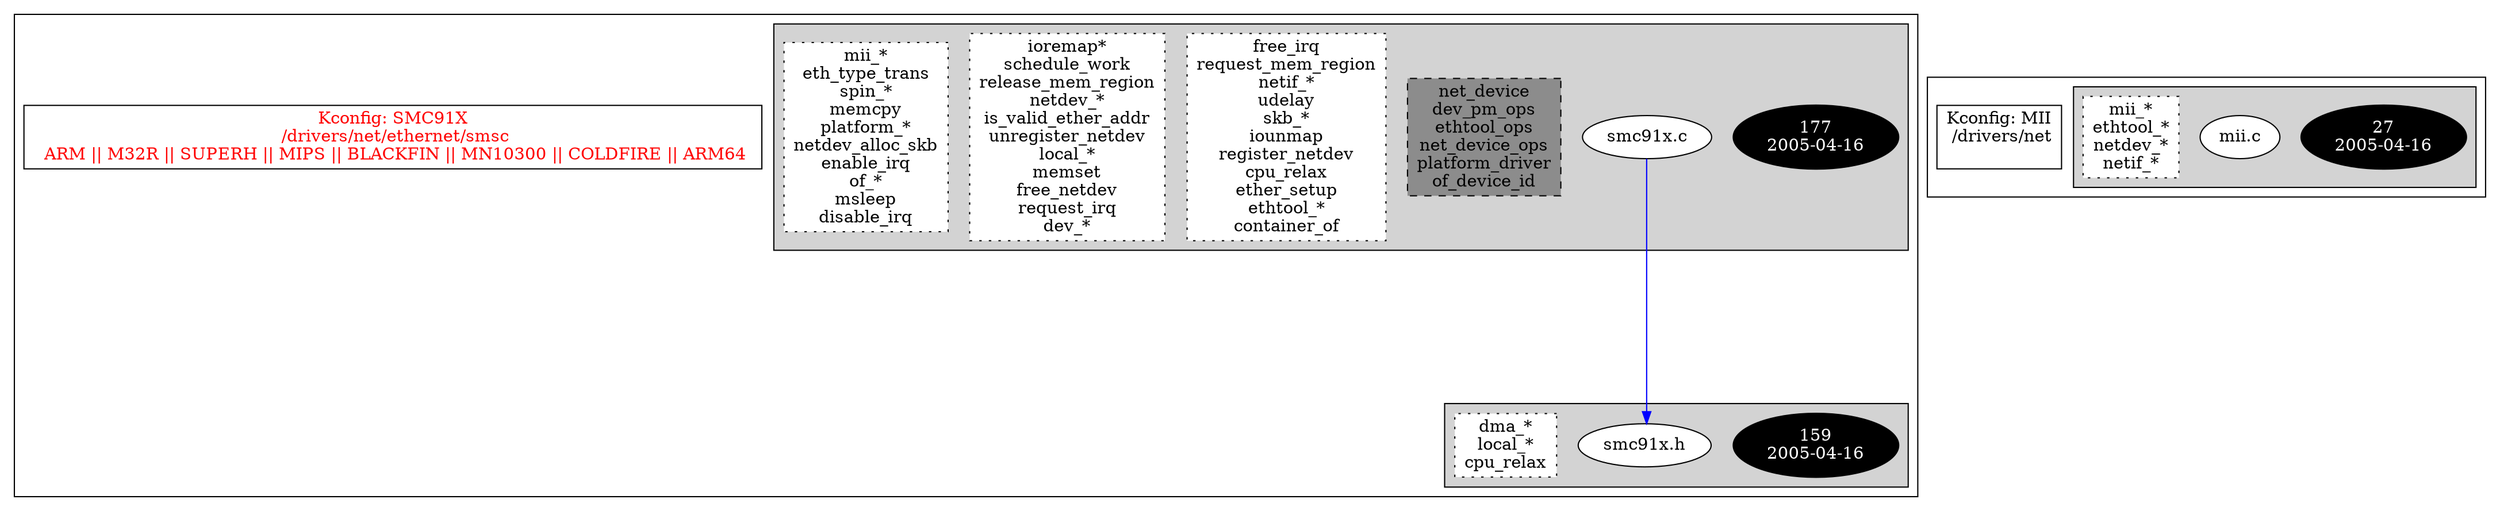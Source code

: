 digraph Driver {
	ranksep=2;
	splines=ortho;
	//Symbol: SMC91X
	subgraph "cluster_SMC91X"{
		subgraph "cluster_smc91x.h" {
			style=filled
			"commit_smc91x.h" [style=filled, fillcolor=black, fontcolor=white, label="159\n2005-04-16"];
			"smc91x.h" [style=filled, fillcolor=white, fontcolor=black, label="smc91x.h\n"];
			"funccall0-smc91x.h" [style="filled,dotted" shape=box, fillcolor=white, fontcolor=black, label="dma_*\nlocal_*\ncpu_relax\n"];
		}
		subgraph "cluster_smc91x.c" {
			style=filled
			"commit_smc91x.c" [style=filled, fillcolor=black, fontcolor=white, label="177\n2005-04-16"];
			"smc91x.c" [style=filled, fillcolor=white, fontcolor=black, label="smc91x.c\n"];
			"structs-smc91x.c" [style="filled,dashed" shape=box, fillcolor=grey55, fontcolor=black, label="net_device\ndev_pm_ops\nethtool_ops\nnet_device_ops\nplatform_driver\nof_device_id\n"];
			"funccall3-smc91x.c" [style="filled,dotted" shape=box, fillcolor=white, fontcolor=black, label="free_irq\nrequest_mem_region\nnetif_*\nudelay\nskb_*\niounmap\nregister_netdev\ncpu_relax\nether_setup\nethtool_*\ncontainer_of\n"];
			"funccall2-smc91x.c" [style="filled,dotted" shape=box, fillcolor=white, fontcolor=black, label="ioremap*\nschedule_work\nrelease_mem_region\nnetdev_*\nis_valid_ether_addr\nunregister_netdev\nlocal_*\nmemset\nfree_netdev\nrequest_irq\ndev_*\n"];
			"funccall1-smc91x.c" [style="filled,dotted" shape=box, fillcolor=white, fontcolor=black, label="mii_*\neth_type_trans\nspin_*\nmemcpy\nplatform_*\nnetdev_alloc_skb\nenable_irq\nof_*\nmsleep\ndisable_irq\n"];
		}
		"K:SMC91X" [label="Kconfig: SMC91X\n /drivers/net/ethernet/smsc\n  ARM || M32R || SUPERH || MIPS || BLACKFIN || MN10300 || COLDFIRE || ARM64 ", shape=box, fontcolor=red];
	}
	//Symbol: MII
	subgraph "cluster_MII"{
		subgraph "cluster_mii.c" {
			style=filled
			"commit_mii.c" [style=filled, fillcolor=black, fontcolor=white, label="27\n2005-04-16"];
			"mii.c" [style=filled, fillcolor=white, fontcolor=black, label="mii.c\n"];
			"funccall0-mii.c" [style="filled,dotted" shape=box, fillcolor=white, fontcolor=black, label="mii_*\nethtool_*\nnetdev_*\nnetif_*\n"];
		}
		"K:MII" [label="Kconfig: MII\n /drivers/net\n ", shape=box];
	}
"smc91x.c" -> "smc91x.h"[color=blue];
}

